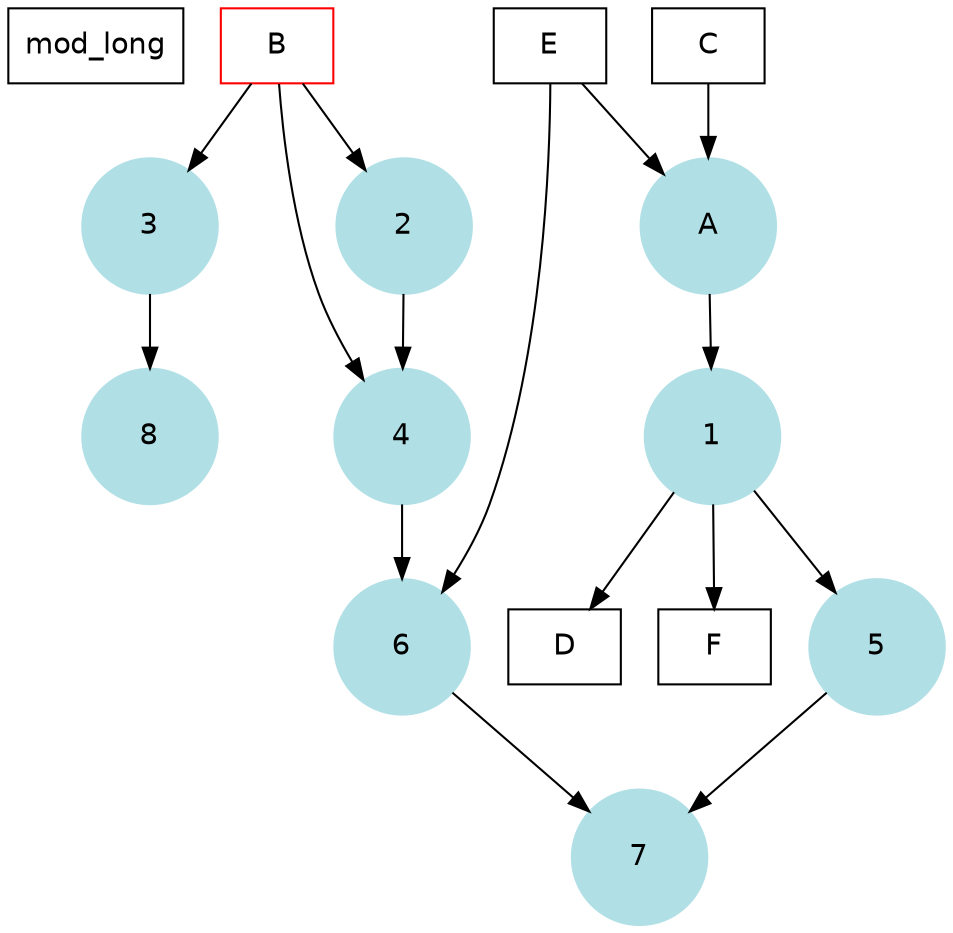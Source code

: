 digraph boxes_and_circles {
   # a 'graph' statement
   graph [overlap = true, fontsize = 10]
 
   # several 'node' statements
   node [shape = box,
         fontname = Helvetica,
         fillcolor= PowderBlue]
   mod_long; B; C; D; E; F
 
   node [shape = circle,
         fixedsize = true,
         width = 0.9,
         style = filled,
         color = PowderBlue] // sets as circles
   1; 2; 3; 4; 5; 6; 7; 8
   
   
   B[color = red]
   # several 'edge' statements
   A->1 B->2 B->3 B->4 C->A
   1->D E->A 2->4 1->5 1->F
   E->6 4->6 5->7 6->7 3->8
}